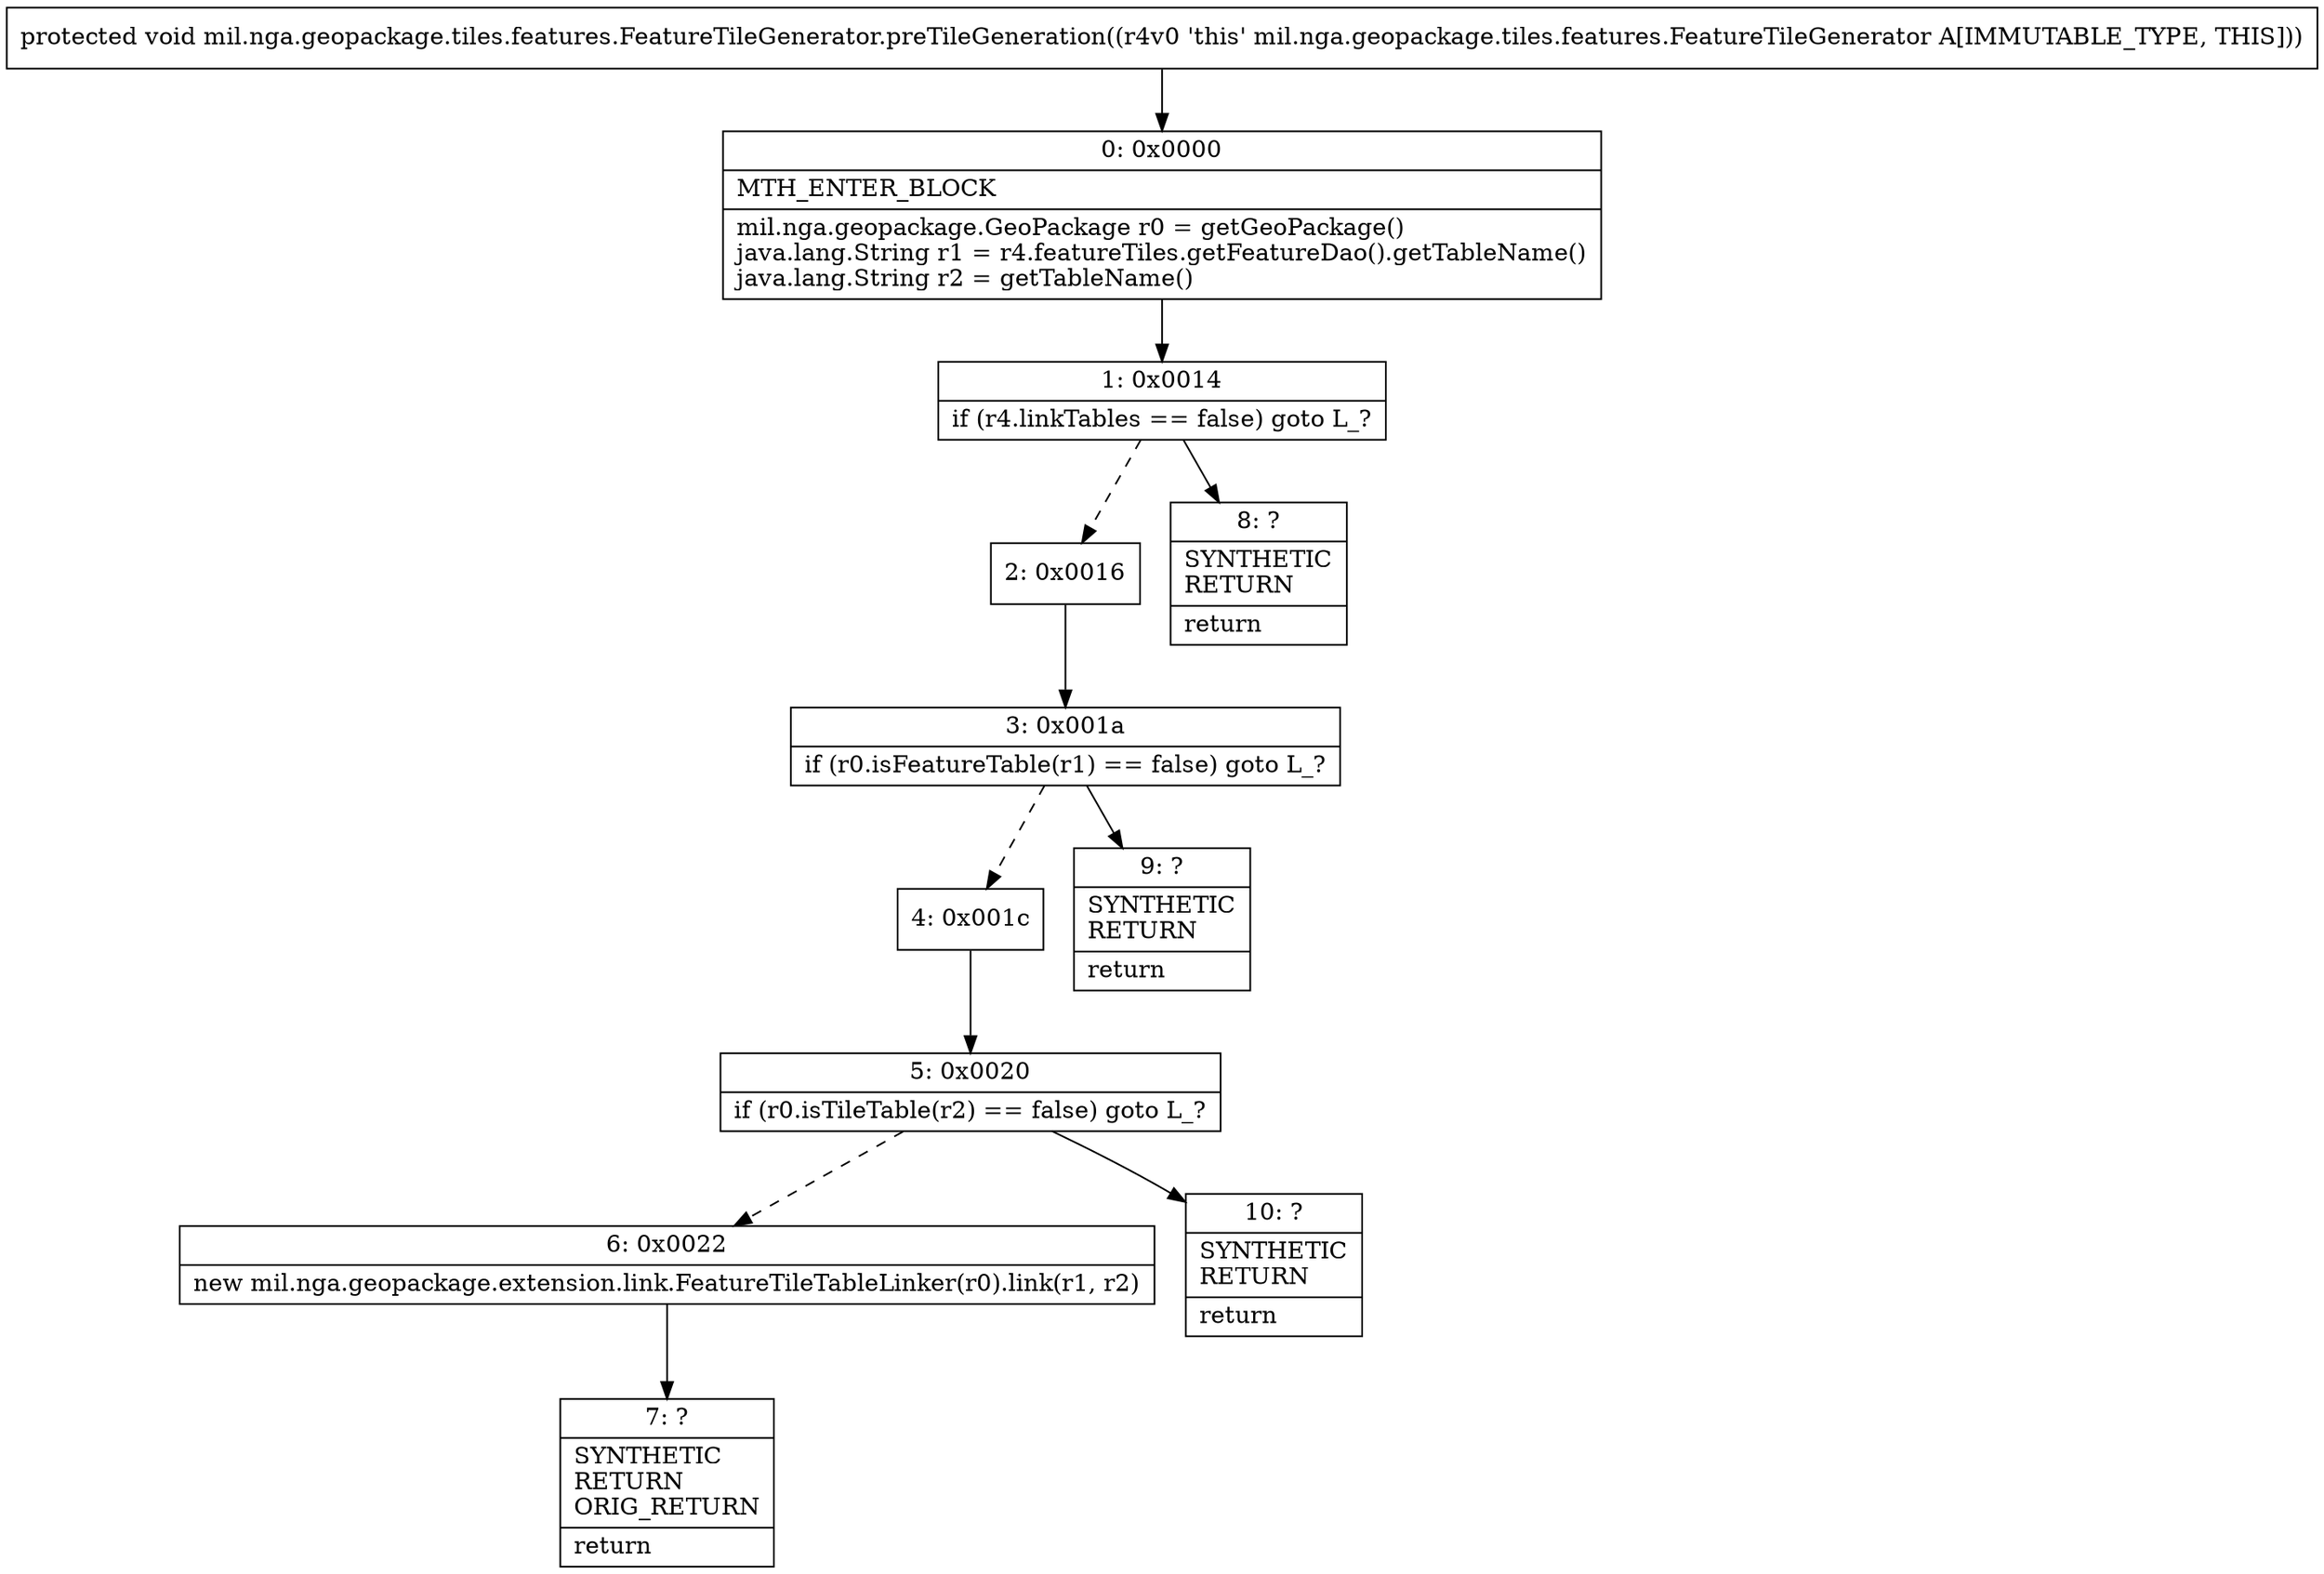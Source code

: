 digraph "CFG formil.nga.geopackage.tiles.features.FeatureTileGenerator.preTileGeneration()V" {
Node_0 [shape=record,label="{0\:\ 0x0000|MTH_ENTER_BLOCK\l|mil.nga.geopackage.GeoPackage r0 = getGeoPackage()\ljava.lang.String r1 = r4.featureTiles.getFeatureDao().getTableName()\ljava.lang.String r2 = getTableName()\l}"];
Node_1 [shape=record,label="{1\:\ 0x0014|if (r4.linkTables == false) goto L_?\l}"];
Node_2 [shape=record,label="{2\:\ 0x0016}"];
Node_3 [shape=record,label="{3\:\ 0x001a|if (r0.isFeatureTable(r1) == false) goto L_?\l}"];
Node_4 [shape=record,label="{4\:\ 0x001c}"];
Node_5 [shape=record,label="{5\:\ 0x0020|if (r0.isTileTable(r2) == false) goto L_?\l}"];
Node_6 [shape=record,label="{6\:\ 0x0022|new mil.nga.geopackage.extension.link.FeatureTileTableLinker(r0).link(r1, r2)\l}"];
Node_7 [shape=record,label="{7\:\ ?|SYNTHETIC\lRETURN\lORIG_RETURN\l|return\l}"];
Node_8 [shape=record,label="{8\:\ ?|SYNTHETIC\lRETURN\l|return\l}"];
Node_9 [shape=record,label="{9\:\ ?|SYNTHETIC\lRETURN\l|return\l}"];
Node_10 [shape=record,label="{10\:\ ?|SYNTHETIC\lRETURN\l|return\l}"];
MethodNode[shape=record,label="{protected void mil.nga.geopackage.tiles.features.FeatureTileGenerator.preTileGeneration((r4v0 'this' mil.nga.geopackage.tiles.features.FeatureTileGenerator A[IMMUTABLE_TYPE, THIS])) }"];
MethodNode -> Node_0;
Node_0 -> Node_1;
Node_1 -> Node_2[style=dashed];
Node_1 -> Node_8;
Node_2 -> Node_3;
Node_3 -> Node_4[style=dashed];
Node_3 -> Node_9;
Node_4 -> Node_5;
Node_5 -> Node_6[style=dashed];
Node_5 -> Node_10;
Node_6 -> Node_7;
}

